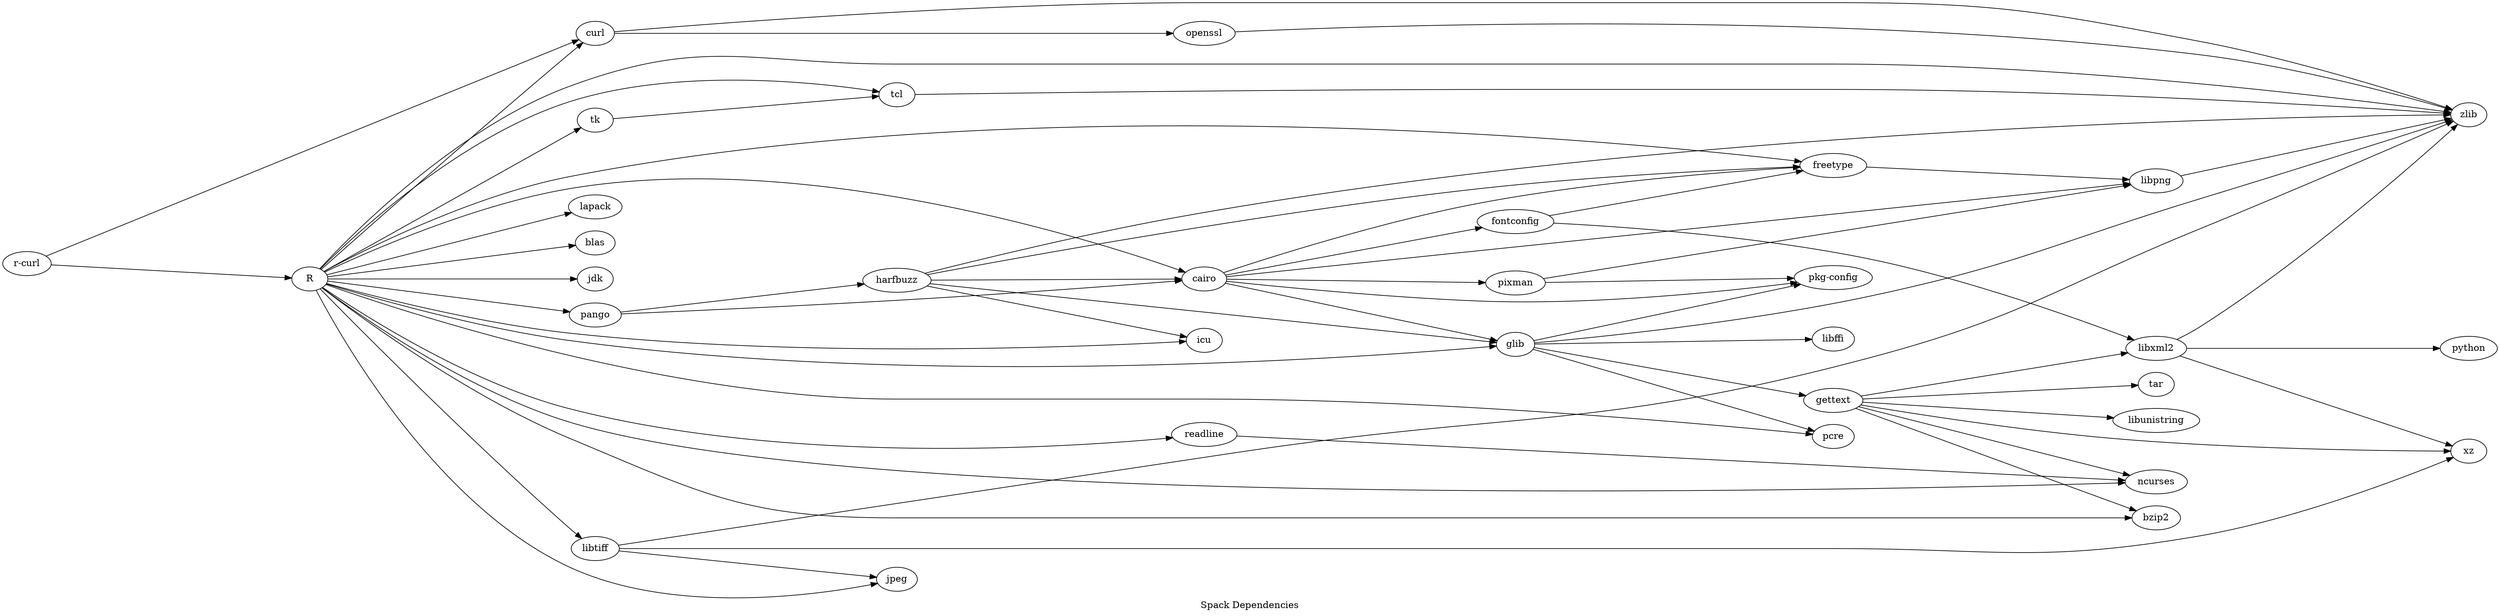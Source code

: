 digraph G {
  label = "Spack Dependencies"
  labelloc = "b"
  rankdir = "LR"
  ranksep = "5"

  "jdk"                          [label="jdk"]
  "openssl"                      [label="openssl"]
  "pkg-config"                   [label="pkg-config"]
  "libpng"                       [label="libpng"]
  "curl"                         [label="curl"]
  "glib"                         [label="glib"]
  "gettext"                      [label="gettext"]
  "pcre"                         [label="pcre"]
  "freetype"                     [label="freetype"]
  "libtiff"                      [label="libtiff"]
  "icu"                          [label="icu"]
  "pixman"                       [label="pixman"]
  "tcl"                          [label="tcl"]
  "cairo"                        [label="cairo"]
  "r-curl"                       [label="r-curl"]
  "jpeg"                         [label="jpeg"]
  "pango"                        [label="pango"]
  "bzip2"                        [label="bzip2"]
  "libxml2"                      [label="libxml2"]
  "zlib"                         [label="zlib"]
  "harfbuzz"                     [label="harfbuzz"]
  "ncurses"                      [label="ncurses"]
  "R"                            [label="R"]
  "xz"                           [label="xz"]
  "tk"                           [label="tk"]
  "libffi"                       [label="libffi"]
  "readline"                     [label="readline"]
  "fontconfig"                   [label="fontconfig"]

  "openssl" -> "zlib"
  "libpng" -> "zlib"
  "curl" -> "zlib"
  "curl" -> "openssl"
  "glib" -> "libffi"
  "glib" -> "pcre"
  "glib" -> "zlib"
  "glib" -> "gettext"
  "glib" -> "pkg-config"
  "gettext" -> "bzip2"
  "gettext" -> "tar"
  "gettext" -> "libunistring"
  "gettext" -> "ncurses"
  "gettext" -> "libxml2"
  "gettext" -> "xz"
  "freetype" -> "libpng"
  "libtiff" -> "xz"
  "libtiff" -> "zlib"
  "libtiff" -> "jpeg"
  "pixman" -> "libpng"
  "pixman" -> "pkg-config"
  "tcl" -> "zlib"
  "cairo" -> "glib"
  "cairo" -> "freetype"
  "cairo" -> "fontconfig"
  "cairo" -> "libpng"
  "cairo" -> "pixman"
  "cairo" -> "pkg-config"
  "r-curl" -> "curl"
  "r-curl" -> "R"
  "pango" -> "cairo"
  "pango" -> "harfbuzz"
  "libxml2" -> "python"
  "libxml2" -> "xz"
  "libxml2" -> "zlib"
  "harfbuzz" -> "glib"
  "harfbuzz" -> "cairo"
  "harfbuzz" -> "freetype"
  "harfbuzz" -> "zlib"
  "harfbuzz" -> "icu"
  "R" -> "glib"
  "R" -> "pcre"
  "R" -> "bzip2"
  "R" -> "libtiff"
  "R" -> "jdk"
  "R" -> "lapack"
  "R" -> "cairo"
  "R" -> "blas"
  "R" -> "zlib"
  "R" -> "freetype"
  "R" -> "jpeg"
  "R" -> "ncurses"
  "R" -> "tcl"
  "R" -> "tk"
  "R" -> "readline"
  "R" -> "curl"
  "R" -> "pango"
  "R" -> "icu"
  "tk" -> "tcl"
  "readline" -> "ncurses"
  "fontconfig" -> "libxml2"
  "fontconfig" -> "freetype"
}
